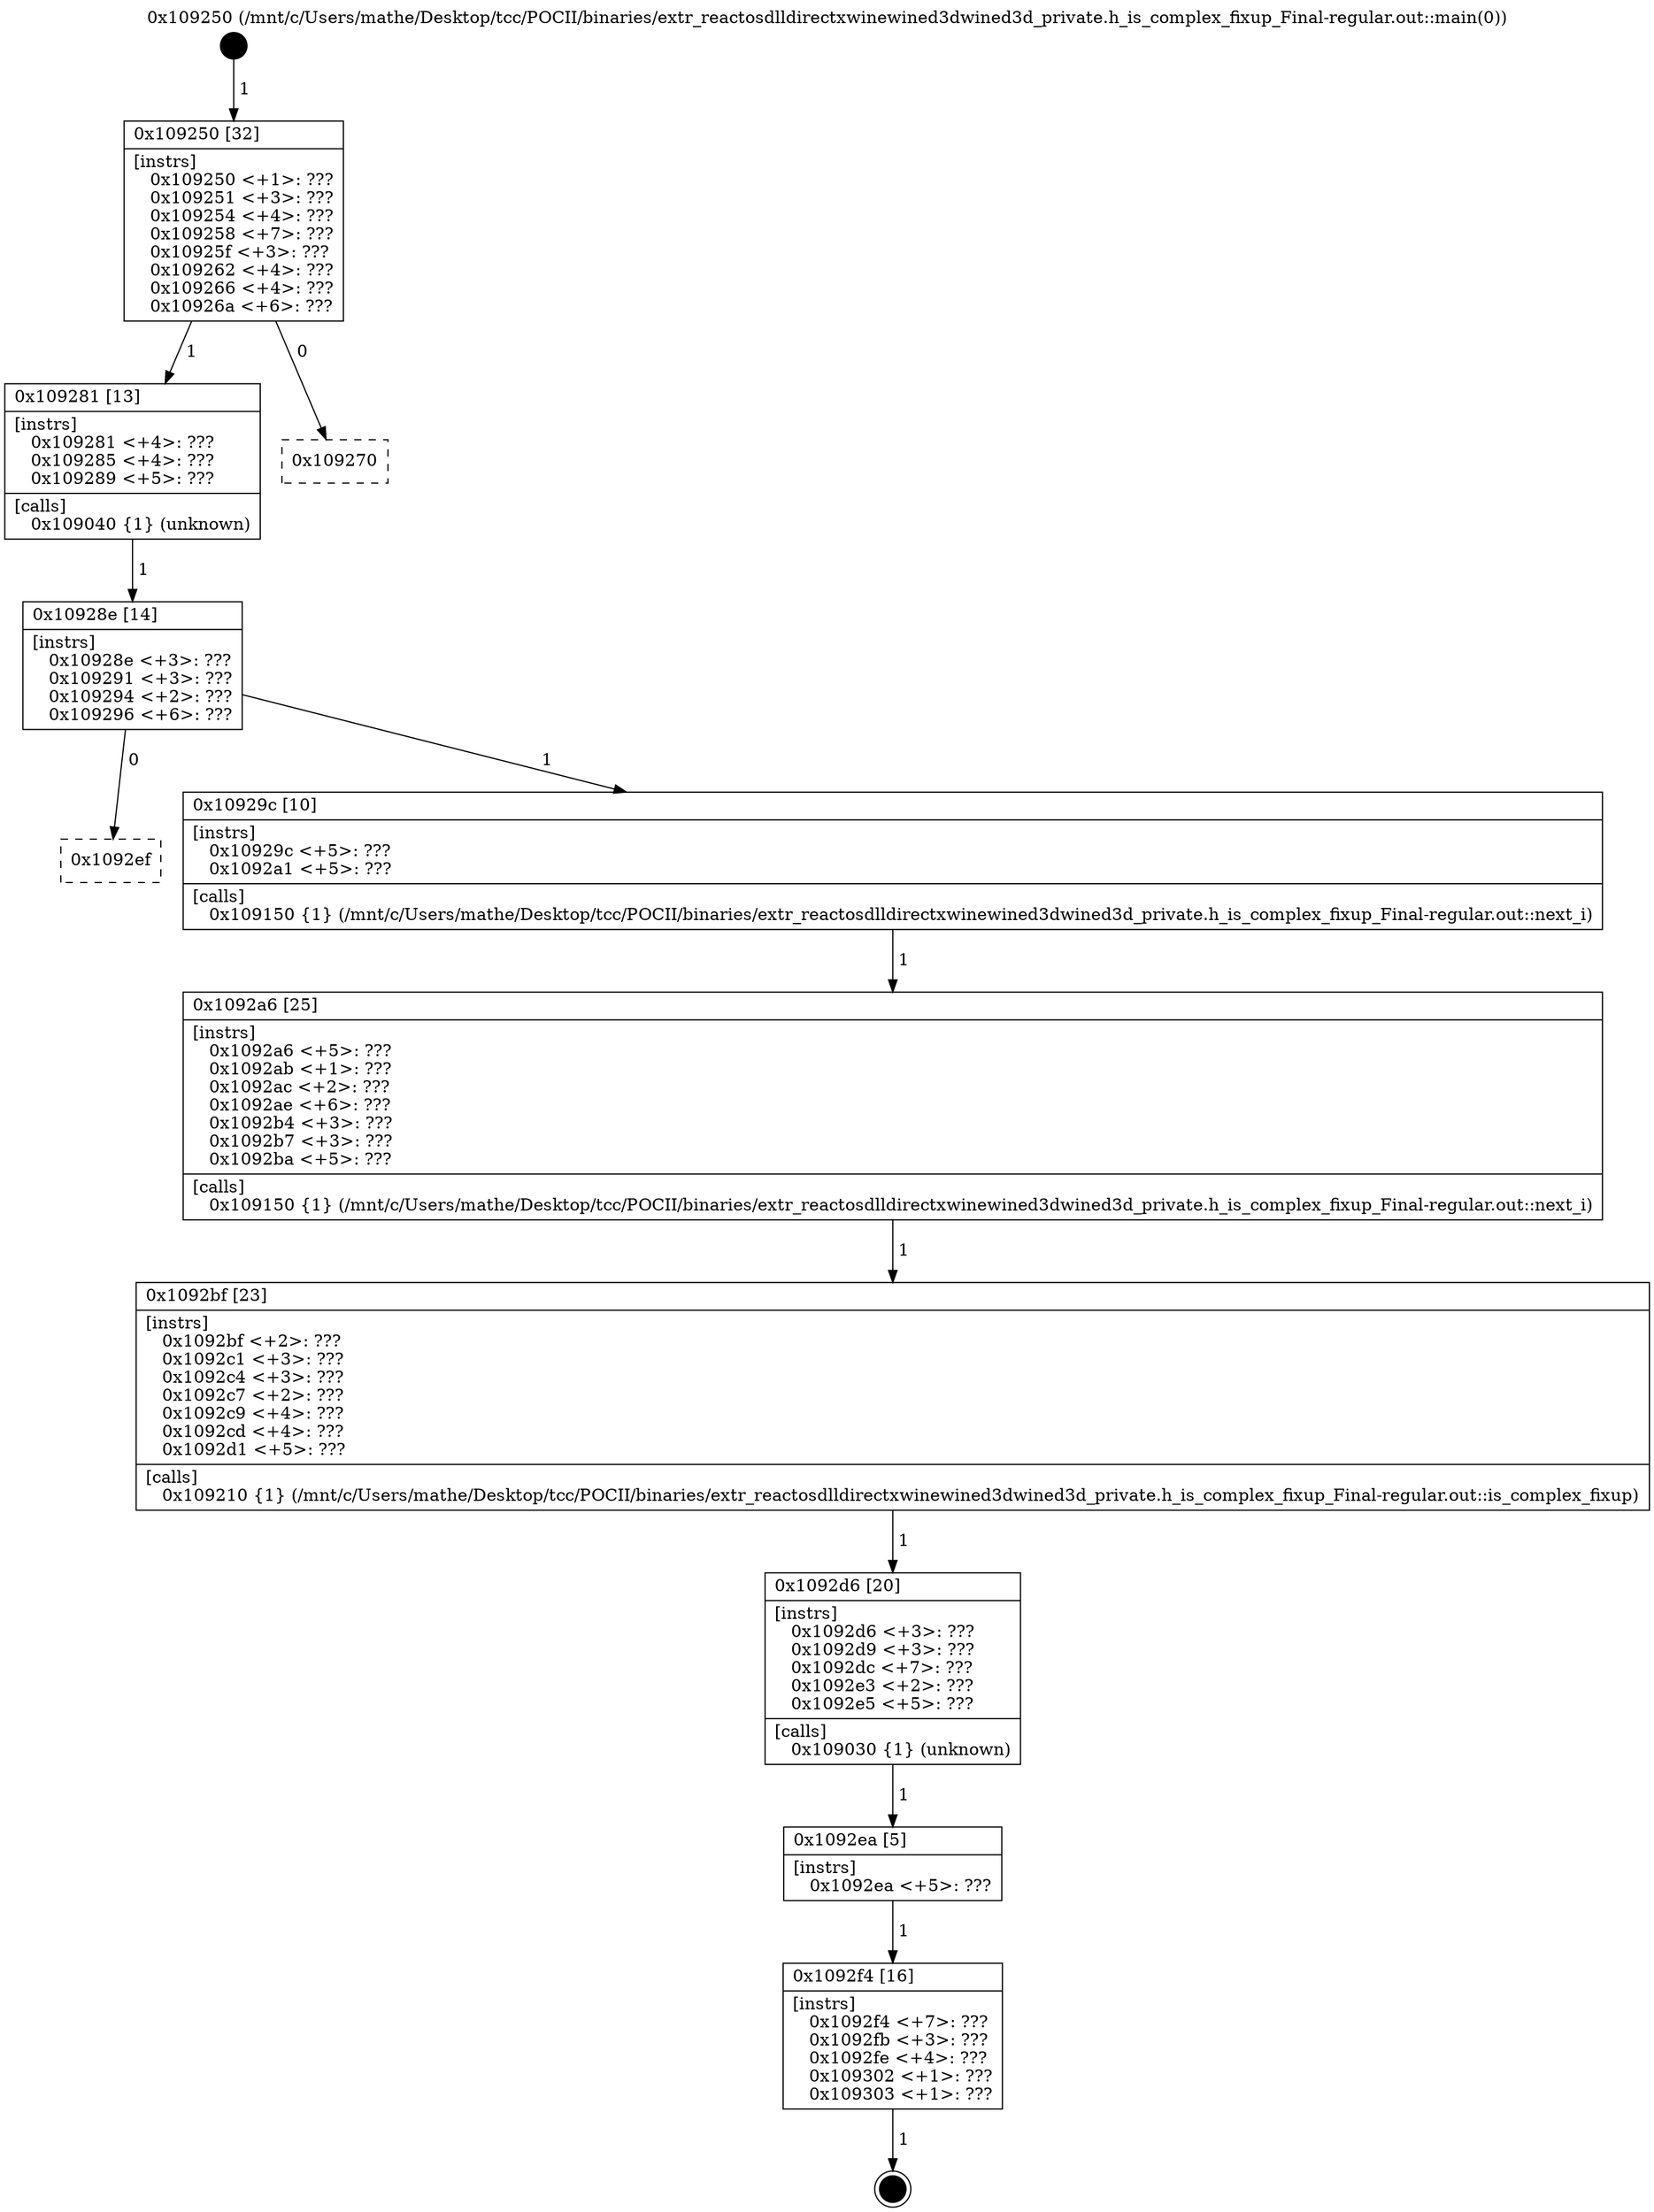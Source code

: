 digraph "0x109250" {
  label = "0x109250 (/mnt/c/Users/mathe/Desktop/tcc/POCII/binaries/extr_reactosdlldirectxwinewined3dwined3d_private.h_is_complex_fixup_Final-regular.out::main(0))"
  labelloc = "t"
  node[shape=record]

  Entry [label="",width=0.3,height=0.3,shape=circle,fillcolor=black,style=filled]
  "0x109250" [label="{
     0x109250 [32]\l
     | [instrs]\l
     &nbsp;&nbsp;0x109250 \<+1\>: ???\l
     &nbsp;&nbsp;0x109251 \<+3\>: ???\l
     &nbsp;&nbsp;0x109254 \<+4\>: ???\l
     &nbsp;&nbsp;0x109258 \<+7\>: ???\l
     &nbsp;&nbsp;0x10925f \<+3\>: ???\l
     &nbsp;&nbsp;0x109262 \<+4\>: ???\l
     &nbsp;&nbsp;0x109266 \<+4\>: ???\l
     &nbsp;&nbsp;0x10926a \<+6\>: ???\l
  }"]
  "0x109281" [label="{
     0x109281 [13]\l
     | [instrs]\l
     &nbsp;&nbsp;0x109281 \<+4\>: ???\l
     &nbsp;&nbsp;0x109285 \<+4\>: ???\l
     &nbsp;&nbsp;0x109289 \<+5\>: ???\l
     | [calls]\l
     &nbsp;&nbsp;0x109040 \{1\} (unknown)\l
  }"]
  "0x109270" [label="{
     0x109270\l
  }", style=dashed]
  "0x10928e" [label="{
     0x10928e [14]\l
     | [instrs]\l
     &nbsp;&nbsp;0x10928e \<+3\>: ???\l
     &nbsp;&nbsp;0x109291 \<+3\>: ???\l
     &nbsp;&nbsp;0x109294 \<+2\>: ???\l
     &nbsp;&nbsp;0x109296 \<+6\>: ???\l
  }"]
  "0x1092ef" [label="{
     0x1092ef\l
  }", style=dashed]
  "0x10929c" [label="{
     0x10929c [10]\l
     | [instrs]\l
     &nbsp;&nbsp;0x10929c \<+5\>: ???\l
     &nbsp;&nbsp;0x1092a1 \<+5\>: ???\l
     | [calls]\l
     &nbsp;&nbsp;0x109150 \{1\} (/mnt/c/Users/mathe/Desktop/tcc/POCII/binaries/extr_reactosdlldirectxwinewined3dwined3d_private.h_is_complex_fixup_Final-regular.out::next_i)\l
  }"]
  Exit [label="",width=0.3,height=0.3,shape=circle,fillcolor=black,style=filled,peripheries=2]
  "0x1092a6" [label="{
     0x1092a6 [25]\l
     | [instrs]\l
     &nbsp;&nbsp;0x1092a6 \<+5\>: ???\l
     &nbsp;&nbsp;0x1092ab \<+1\>: ???\l
     &nbsp;&nbsp;0x1092ac \<+2\>: ???\l
     &nbsp;&nbsp;0x1092ae \<+6\>: ???\l
     &nbsp;&nbsp;0x1092b4 \<+3\>: ???\l
     &nbsp;&nbsp;0x1092b7 \<+3\>: ???\l
     &nbsp;&nbsp;0x1092ba \<+5\>: ???\l
     | [calls]\l
     &nbsp;&nbsp;0x109150 \{1\} (/mnt/c/Users/mathe/Desktop/tcc/POCII/binaries/extr_reactosdlldirectxwinewined3dwined3d_private.h_is_complex_fixup_Final-regular.out::next_i)\l
  }"]
  "0x1092bf" [label="{
     0x1092bf [23]\l
     | [instrs]\l
     &nbsp;&nbsp;0x1092bf \<+2\>: ???\l
     &nbsp;&nbsp;0x1092c1 \<+3\>: ???\l
     &nbsp;&nbsp;0x1092c4 \<+3\>: ???\l
     &nbsp;&nbsp;0x1092c7 \<+2\>: ???\l
     &nbsp;&nbsp;0x1092c9 \<+4\>: ???\l
     &nbsp;&nbsp;0x1092cd \<+4\>: ???\l
     &nbsp;&nbsp;0x1092d1 \<+5\>: ???\l
     | [calls]\l
     &nbsp;&nbsp;0x109210 \{1\} (/mnt/c/Users/mathe/Desktop/tcc/POCII/binaries/extr_reactosdlldirectxwinewined3dwined3d_private.h_is_complex_fixup_Final-regular.out::is_complex_fixup)\l
  }"]
  "0x1092d6" [label="{
     0x1092d6 [20]\l
     | [instrs]\l
     &nbsp;&nbsp;0x1092d6 \<+3\>: ???\l
     &nbsp;&nbsp;0x1092d9 \<+3\>: ???\l
     &nbsp;&nbsp;0x1092dc \<+7\>: ???\l
     &nbsp;&nbsp;0x1092e3 \<+2\>: ???\l
     &nbsp;&nbsp;0x1092e5 \<+5\>: ???\l
     | [calls]\l
     &nbsp;&nbsp;0x109030 \{1\} (unknown)\l
  }"]
  "0x1092ea" [label="{
     0x1092ea [5]\l
     | [instrs]\l
     &nbsp;&nbsp;0x1092ea \<+5\>: ???\l
  }"]
  "0x1092f4" [label="{
     0x1092f4 [16]\l
     | [instrs]\l
     &nbsp;&nbsp;0x1092f4 \<+7\>: ???\l
     &nbsp;&nbsp;0x1092fb \<+3\>: ???\l
     &nbsp;&nbsp;0x1092fe \<+4\>: ???\l
     &nbsp;&nbsp;0x109302 \<+1\>: ???\l
     &nbsp;&nbsp;0x109303 \<+1\>: ???\l
  }"]
  Entry -> "0x109250" [label=" 1"]
  "0x109250" -> "0x109281" [label=" 1"]
  "0x109250" -> "0x109270" [label=" 0"]
  "0x109281" -> "0x10928e" [label=" 1"]
  "0x10928e" -> "0x1092ef" [label=" 0"]
  "0x10928e" -> "0x10929c" [label=" 1"]
  "0x1092f4" -> Exit [label=" 1"]
  "0x10929c" -> "0x1092a6" [label=" 1"]
  "0x1092a6" -> "0x1092bf" [label=" 1"]
  "0x1092bf" -> "0x1092d6" [label=" 1"]
  "0x1092d6" -> "0x1092ea" [label=" 1"]
  "0x1092ea" -> "0x1092f4" [label=" 1"]
}
